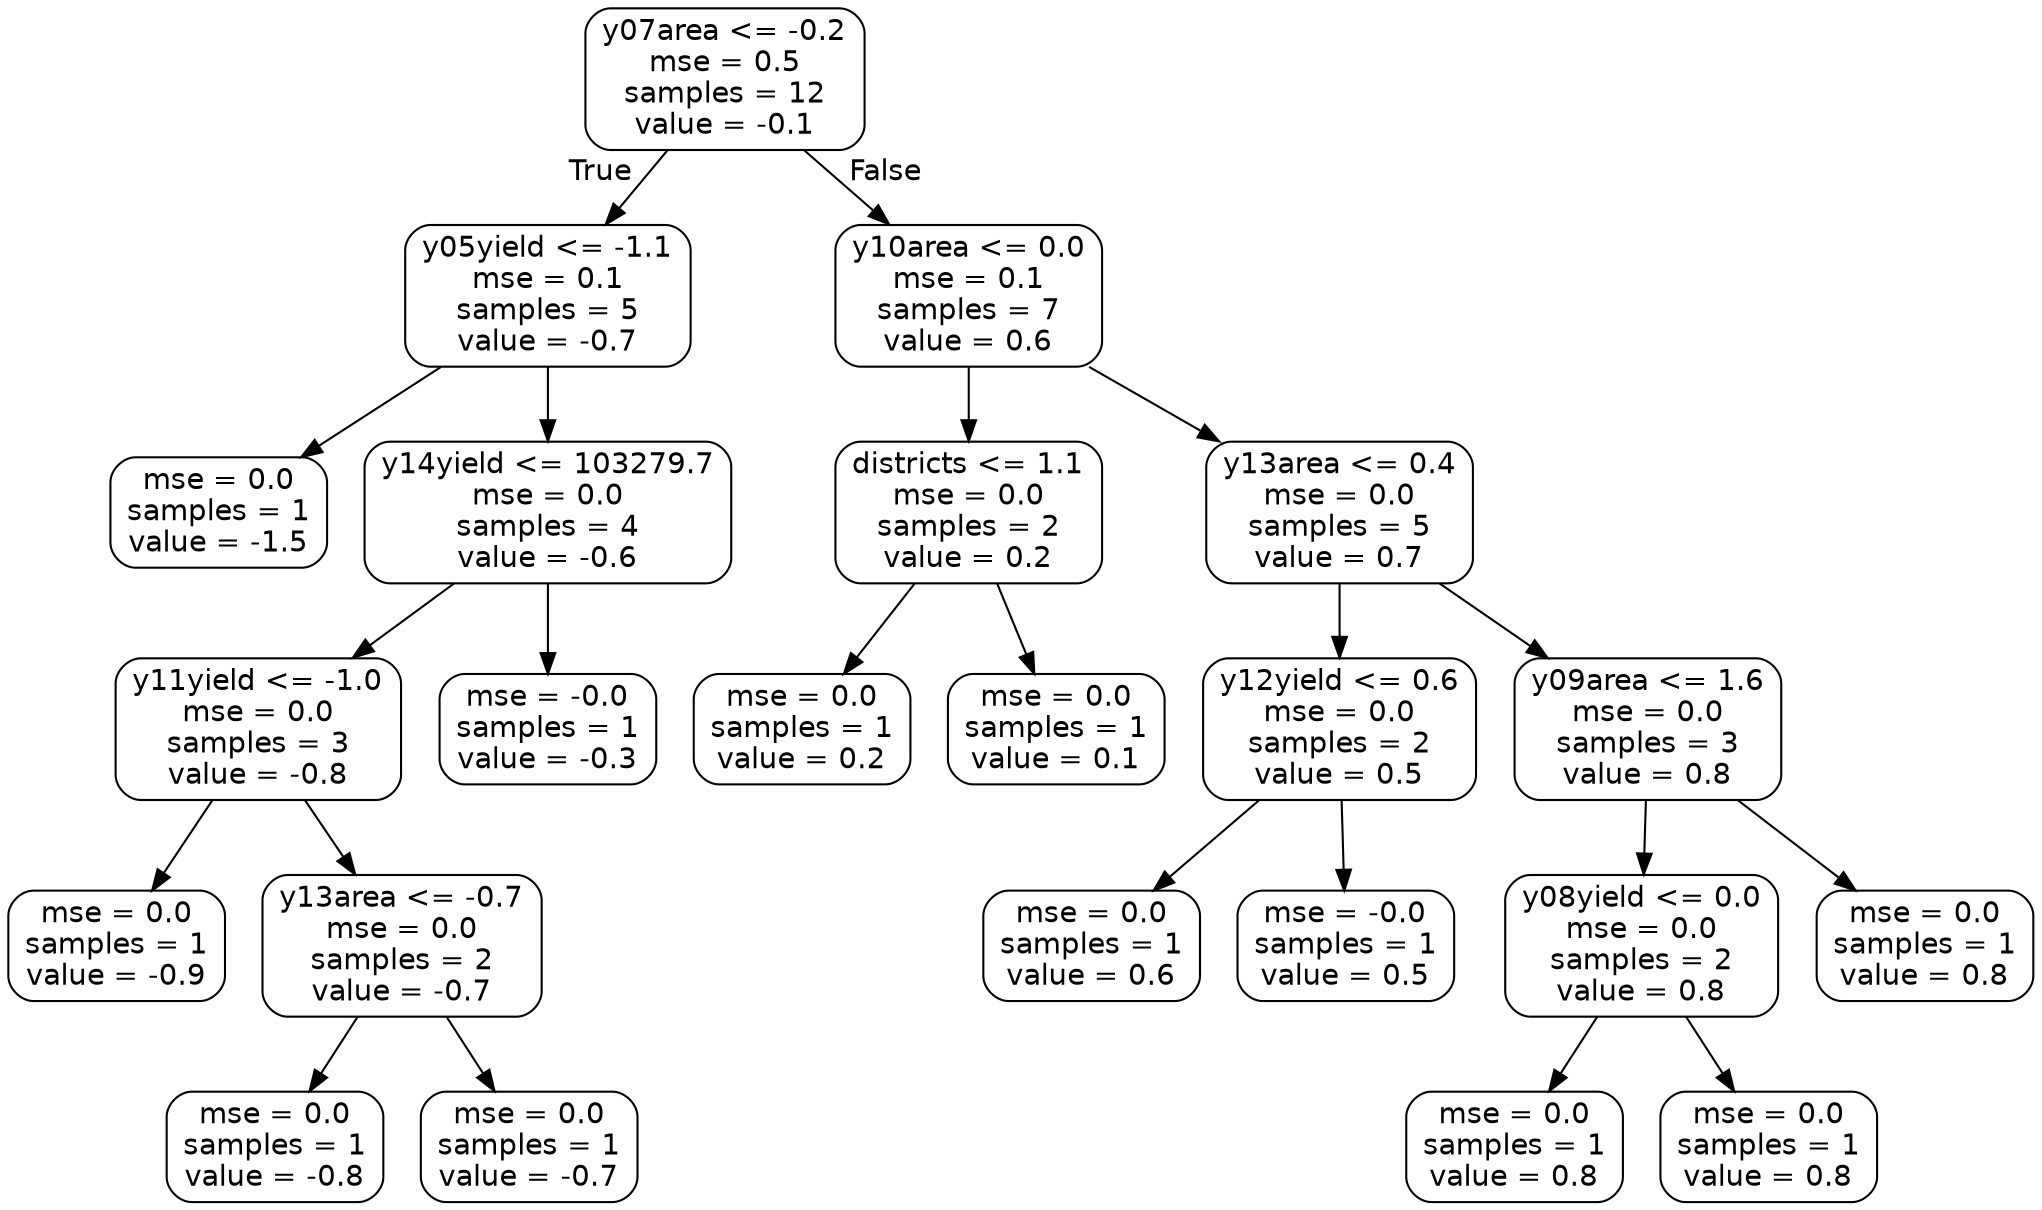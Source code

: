 digraph Tree {
node [shape=box, style="rounded", color="black", fontname=helvetica] ;
edge [fontname=helvetica] ;
0 [label="y07area <= -0.2\nmse = 0.5\nsamples = 12\nvalue = -0.1"] ;
1 [label="y05yield <= -1.1\nmse = 0.1\nsamples = 5\nvalue = -0.7"] ;
0 -> 1 [labeldistance=2.5, labelangle=45, headlabel="True"] ;
2 [label="mse = 0.0\nsamples = 1\nvalue = -1.5"] ;
1 -> 2 ;
3 [label="y14yield <= 103279.7\nmse = 0.0\nsamples = 4\nvalue = -0.6"] ;
1 -> 3 ;
4 [label="y11yield <= -1.0\nmse = 0.0\nsamples = 3\nvalue = -0.8"] ;
3 -> 4 ;
5 [label="mse = 0.0\nsamples = 1\nvalue = -0.9"] ;
4 -> 5 ;
6 [label="y13area <= -0.7\nmse = 0.0\nsamples = 2\nvalue = -0.7"] ;
4 -> 6 ;
7 [label="mse = 0.0\nsamples = 1\nvalue = -0.8"] ;
6 -> 7 ;
8 [label="mse = 0.0\nsamples = 1\nvalue = -0.7"] ;
6 -> 8 ;
9 [label="mse = -0.0\nsamples = 1\nvalue = -0.3"] ;
3 -> 9 ;
10 [label="y10area <= 0.0\nmse = 0.1\nsamples = 7\nvalue = 0.6"] ;
0 -> 10 [labeldistance=2.5, labelangle=-45, headlabel="False"] ;
11 [label="districts <= 1.1\nmse = 0.0\nsamples = 2\nvalue = 0.2"] ;
10 -> 11 ;
12 [label="mse = 0.0\nsamples = 1\nvalue = 0.2"] ;
11 -> 12 ;
13 [label="mse = 0.0\nsamples = 1\nvalue = 0.1"] ;
11 -> 13 ;
14 [label="y13area <= 0.4\nmse = 0.0\nsamples = 5\nvalue = 0.7"] ;
10 -> 14 ;
15 [label="y12yield <= 0.6\nmse = 0.0\nsamples = 2\nvalue = 0.5"] ;
14 -> 15 ;
16 [label="mse = 0.0\nsamples = 1\nvalue = 0.6"] ;
15 -> 16 ;
17 [label="mse = -0.0\nsamples = 1\nvalue = 0.5"] ;
15 -> 17 ;
18 [label="y09area <= 1.6\nmse = 0.0\nsamples = 3\nvalue = 0.8"] ;
14 -> 18 ;
19 [label="y08yield <= 0.0\nmse = 0.0\nsamples = 2\nvalue = 0.8"] ;
18 -> 19 ;
20 [label="mse = 0.0\nsamples = 1\nvalue = 0.8"] ;
19 -> 20 ;
21 [label="mse = 0.0\nsamples = 1\nvalue = 0.8"] ;
19 -> 21 ;
22 [label="mse = 0.0\nsamples = 1\nvalue = 0.8"] ;
18 -> 22 ;
}